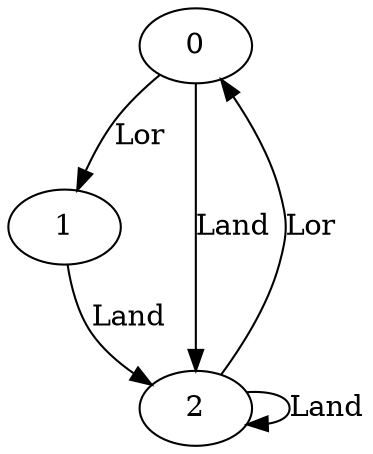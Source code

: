 strict digraph "" {
	node [label="\N"];
	0	[label=0];
	1	[label=1];
	0 -> 1	[label=Lor];
	2	[label=2];
	0 -> 2	[label=Land];
	1 -> 2	[label=Land];
	2 -> 0	[label=Lor];
	2 -> 2	[label=Land];
}
